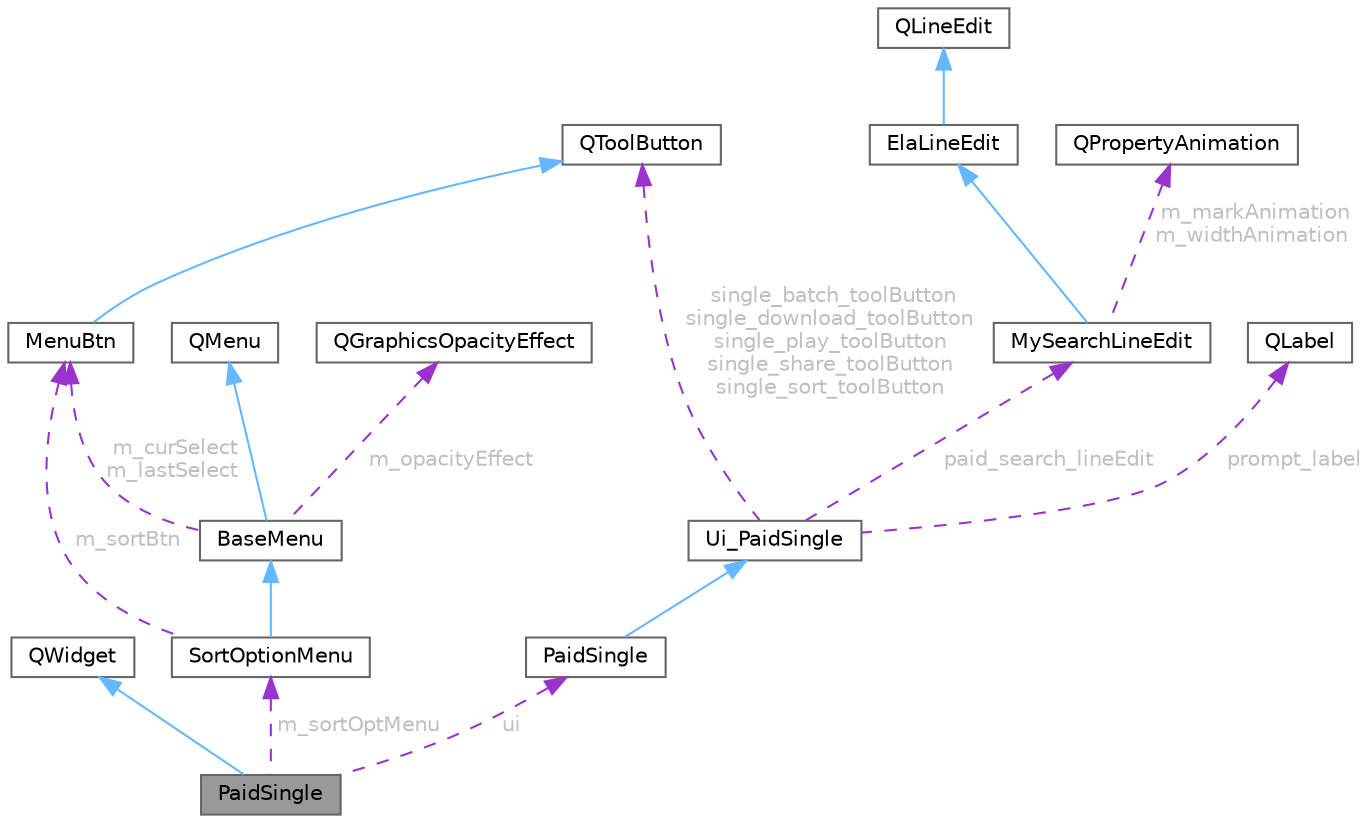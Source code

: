 digraph "PaidSingle"
{
 // LATEX_PDF_SIZE
  bgcolor="transparent";
  edge [fontname=Helvetica,fontsize=10,labelfontname=Helvetica,labelfontsize=10];
  node [fontname=Helvetica,fontsize=10,shape=box,height=0.2,width=0.4];
  Node1 [id="Node000001",label="PaidSingle",height=0.2,width=0.4,color="gray40", fillcolor="grey60", style="filled", fontcolor="black",tooltip="付费单曲界面类，提供播放、下载、分享、排序、批量操作和搜索功能"];
  Node2 -> Node1 [id="edge1_Node000001_Node000002",dir="back",color="steelblue1",style="solid",tooltip=" "];
  Node2 [id="Node000002",label="QWidget",height=0.2,width=0.4,color="gray40", fillcolor="white", style="filled",tooltip=" "];
  Node3 -> Node1 [id="edge2_Node000001_Node000003",dir="back",color="darkorchid3",style="dashed",tooltip=" ",label=" ui",fontcolor="grey" ];
  Node3 [id="Node000003",label="PaidSingle",height=0.2,width=0.4,color="gray40", fillcolor="white", style="filled",URL="$class_ui_1_1_paid_single.html",tooltip=" "];
  Node4 -> Node3 [id="edge3_Node000003_Node000004",dir="back",color="steelblue1",style="solid",tooltip=" "];
  Node4 [id="Node000004",label="Ui_PaidSingle",height=0.2,width=0.4,color="gray40", fillcolor="white", style="filled",URL="$class_ui___paid_single.html",tooltip=" "];
  Node5 -> Node4 [id="edge4_Node000004_Node000005",dir="back",color="darkorchid3",style="dashed",tooltip=" ",label=" single_batch_toolButton\nsingle_download_toolButton\nsingle_play_toolButton\nsingle_share_toolButton\nsingle_sort_toolButton",fontcolor="grey" ];
  Node5 [id="Node000005",label="QToolButton",height=0.2,width=0.4,color="gray40", fillcolor="white", style="filled",URL="$class_q_tool_button.html",tooltip="工具按钮类"];
  Node6 -> Node4 [id="edge5_Node000004_Node000006",dir="back",color="darkorchid3",style="dashed",tooltip=" ",label=" paid_search_lineEdit",fontcolor="grey" ];
  Node6 [id="Node000006",label="MySearchLineEdit",height=0.2,width=0.4,color="gray40", fillcolor="white", style="filled",URL="$class_my_search_line_edit.html",tooltip="自定义搜索输入框类，继承自 QLineEdit，支持焦点动画和自定义右键菜单"];
  Node7 -> Node6 [id="edge6_Node000006_Node000007",dir="back",color="steelblue1",style="solid",tooltip=" "];
  Node7 [id="Node000007",label="ElaLineEdit",height=0.2,width=0.4,color="gray40", fillcolor="white", style="filled",URL="$class_ela_line_edit.html",tooltip=" "];
  Node8 -> Node7 [id="edge7_Node000007_Node000008",dir="back",color="steelblue1",style="solid",tooltip=" "];
  Node8 [id="Node000008",label="QLineEdit",height=0.2,width=0.4,color="gray40", fillcolor="white", style="filled",tooltip=" "];
  Node9 -> Node6 [id="edge8_Node000006_Node000009",dir="back",color="darkorchid3",style="dashed",tooltip=" ",label=" m_markAnimation\nm_widthAnimation",fontcolor="grey" ];
  Node9 [id="Node000009",label="QPropertyAnimation",height=0.2,width=0.4,color="gray40", fillcolor="white", style="filled",URL="$class_q_property_animation.html",tooltip="Qt 属性动画类，用于窗口缩放动画"];
  Node10 -> Node4 [id="edge9_Node000004_Node000010",dir="back",color="darkorchid3",style="dashed",tooltip=" ",label=" prompt_label",fontcolor="grey" ];
  Node10 [id="Node000010",label="QLabel",height=0.2,width=0.4,color="gray40", fillcolor="white", style="filled",URL="$class_q_label.html",tooltip="标签控件类"];
  Node11 -> Node1 [id="edge10_Node000001_Node000011",dir="back",color="darkorchid3",style="dashed",tooltip=" ",label=" m_sortOptMenu",fontcolor="grey" ];
  Node11 [id="Node000011",label="SortOptionMenu",height=0.2,width=0.4,color="gray40", fillcolor="white", style="filled",URL="$class_sort_option_menu.html",tooltip="歌曲排序选项菜单类，继承自 BaseMenu，提供多种排序方式"];
  Node12 -> Node11 [id="edge11_Node000011_Node000012",dir="back",color="steelblue1",style="solid",tooltip=" "];
  Node12 [id="Node000012",label="BaseMenu",height=0.2,width=0.4,color="gray40", fillcolor="white", style="filled",URL="$class_base_menu.html",tooltip="菜单基类，继承自 QMenu，提供阴影、动画和悬停状态管理功能"];
  Node13 -> Node12 [id="edge12_Node000012_Node000013",dir="back",color="steelblue1",style="solid",tooltip=" "];
  Node13 [id="Node000013",label="QMenu",height=0.2,width=0.4,color="gray40", fillcolor="white", style="filled",tooltip=" "];
  Node14 -> Node12 [id="edge13_Node000012_Node000014",dir="back",color="darkorchid3",style="dashed",tooltip=" ",label=" m_curSelect\nm_lastSelect",fontcolor="grey" ];
  Node14 [id="Node000014",label="MenuBtn",height=0.2,width=0.4,color="gray40", fillcolor="white", style="filled",URL="$class_menu_btn.html",tooltip="自定义菜单按钮类，继承自 QToolButton，支持图标切换和事件过滤"];
  Node5 -> Node14 [id="edge14_Node000014_Node000005",dir="back",color="steelblue1",style="solid",tooltip=" "];
  Node15 -> Node12 [id="edge15_Node000012_Node000015",dir="back",color="darkorchid3",style="dashed",tooltip=" ",label=" m_opacityEffect",fontcolor="grey" ];
  Node15 [id="Node000015",label="QGraphicsOpacityEffect",height=0.2,width=0.4,color="gray40", fillcolor="white", style="filled",URL="$class_q_graphics_opacity_effect.html",tooltip="图形透明效果类"];
  Node14 -> Node11 [id="edge16_Node000011_Node000014",dir="back",color="darkorchid3",style="dashed",tooltip=" ",label=" m_sortBtn",fontcolor="grey" ];
}
